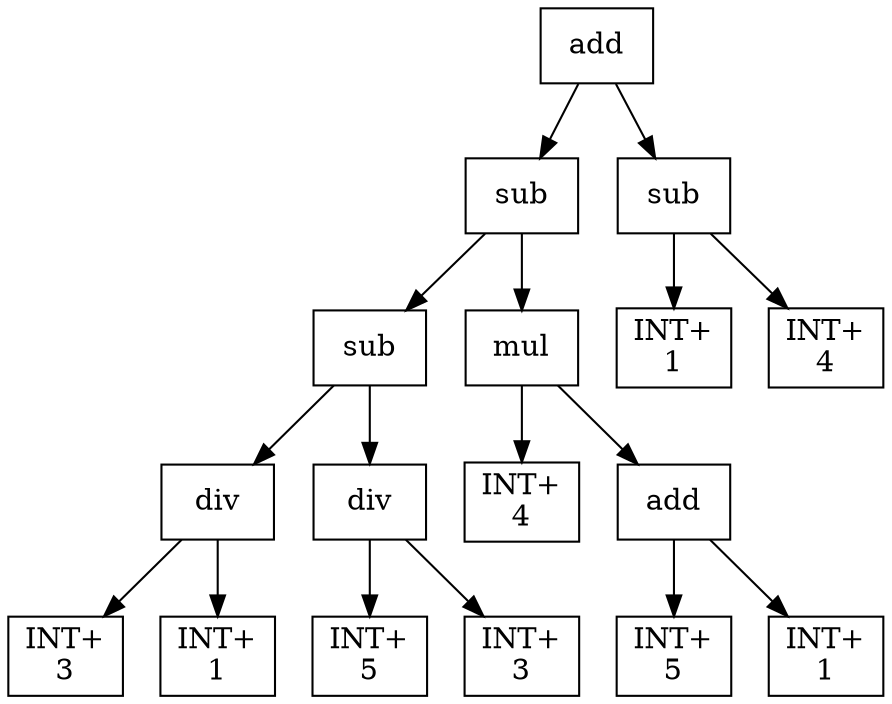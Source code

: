 digraph expr {
  node [shape=box];
  n1 [label="add"];
  n2 [label="sub"];
  n3 [label="sub"];
  n4 [label="div"];
  n5 [label="INT+\n3"];
  n6 [label="INT+\n1"];
  n4 -> n5;
  n4 -> n6;
  n7 [label="div"];
  n8 [label="INT+\n5"];
  n9 [label="INT+\n3"];
  n7 -> n8;
  n7 -> n9;
  n3 -> n4;
  n3 -> n7;
  n10 [label="mul"];
  n11 [label="INT+\n4"];
  n12 [label="add"];
  n13 [label="INT+\n5"];
  n14 [label="INT+\n1"];
  n12 -> n13;
  n12 -> n14;
  n10 -> n11;
  n10 -> n12;
  n2 -> n3;
  n2 -> n10;
  n15 [label="sub"];
  n16 [label="INT+\n1"];
  n17 [label="INT+\n4"];
  n15 -> n16;
  n15 -> n17;
  n1 -> n2;
  n1 -> n15;
}